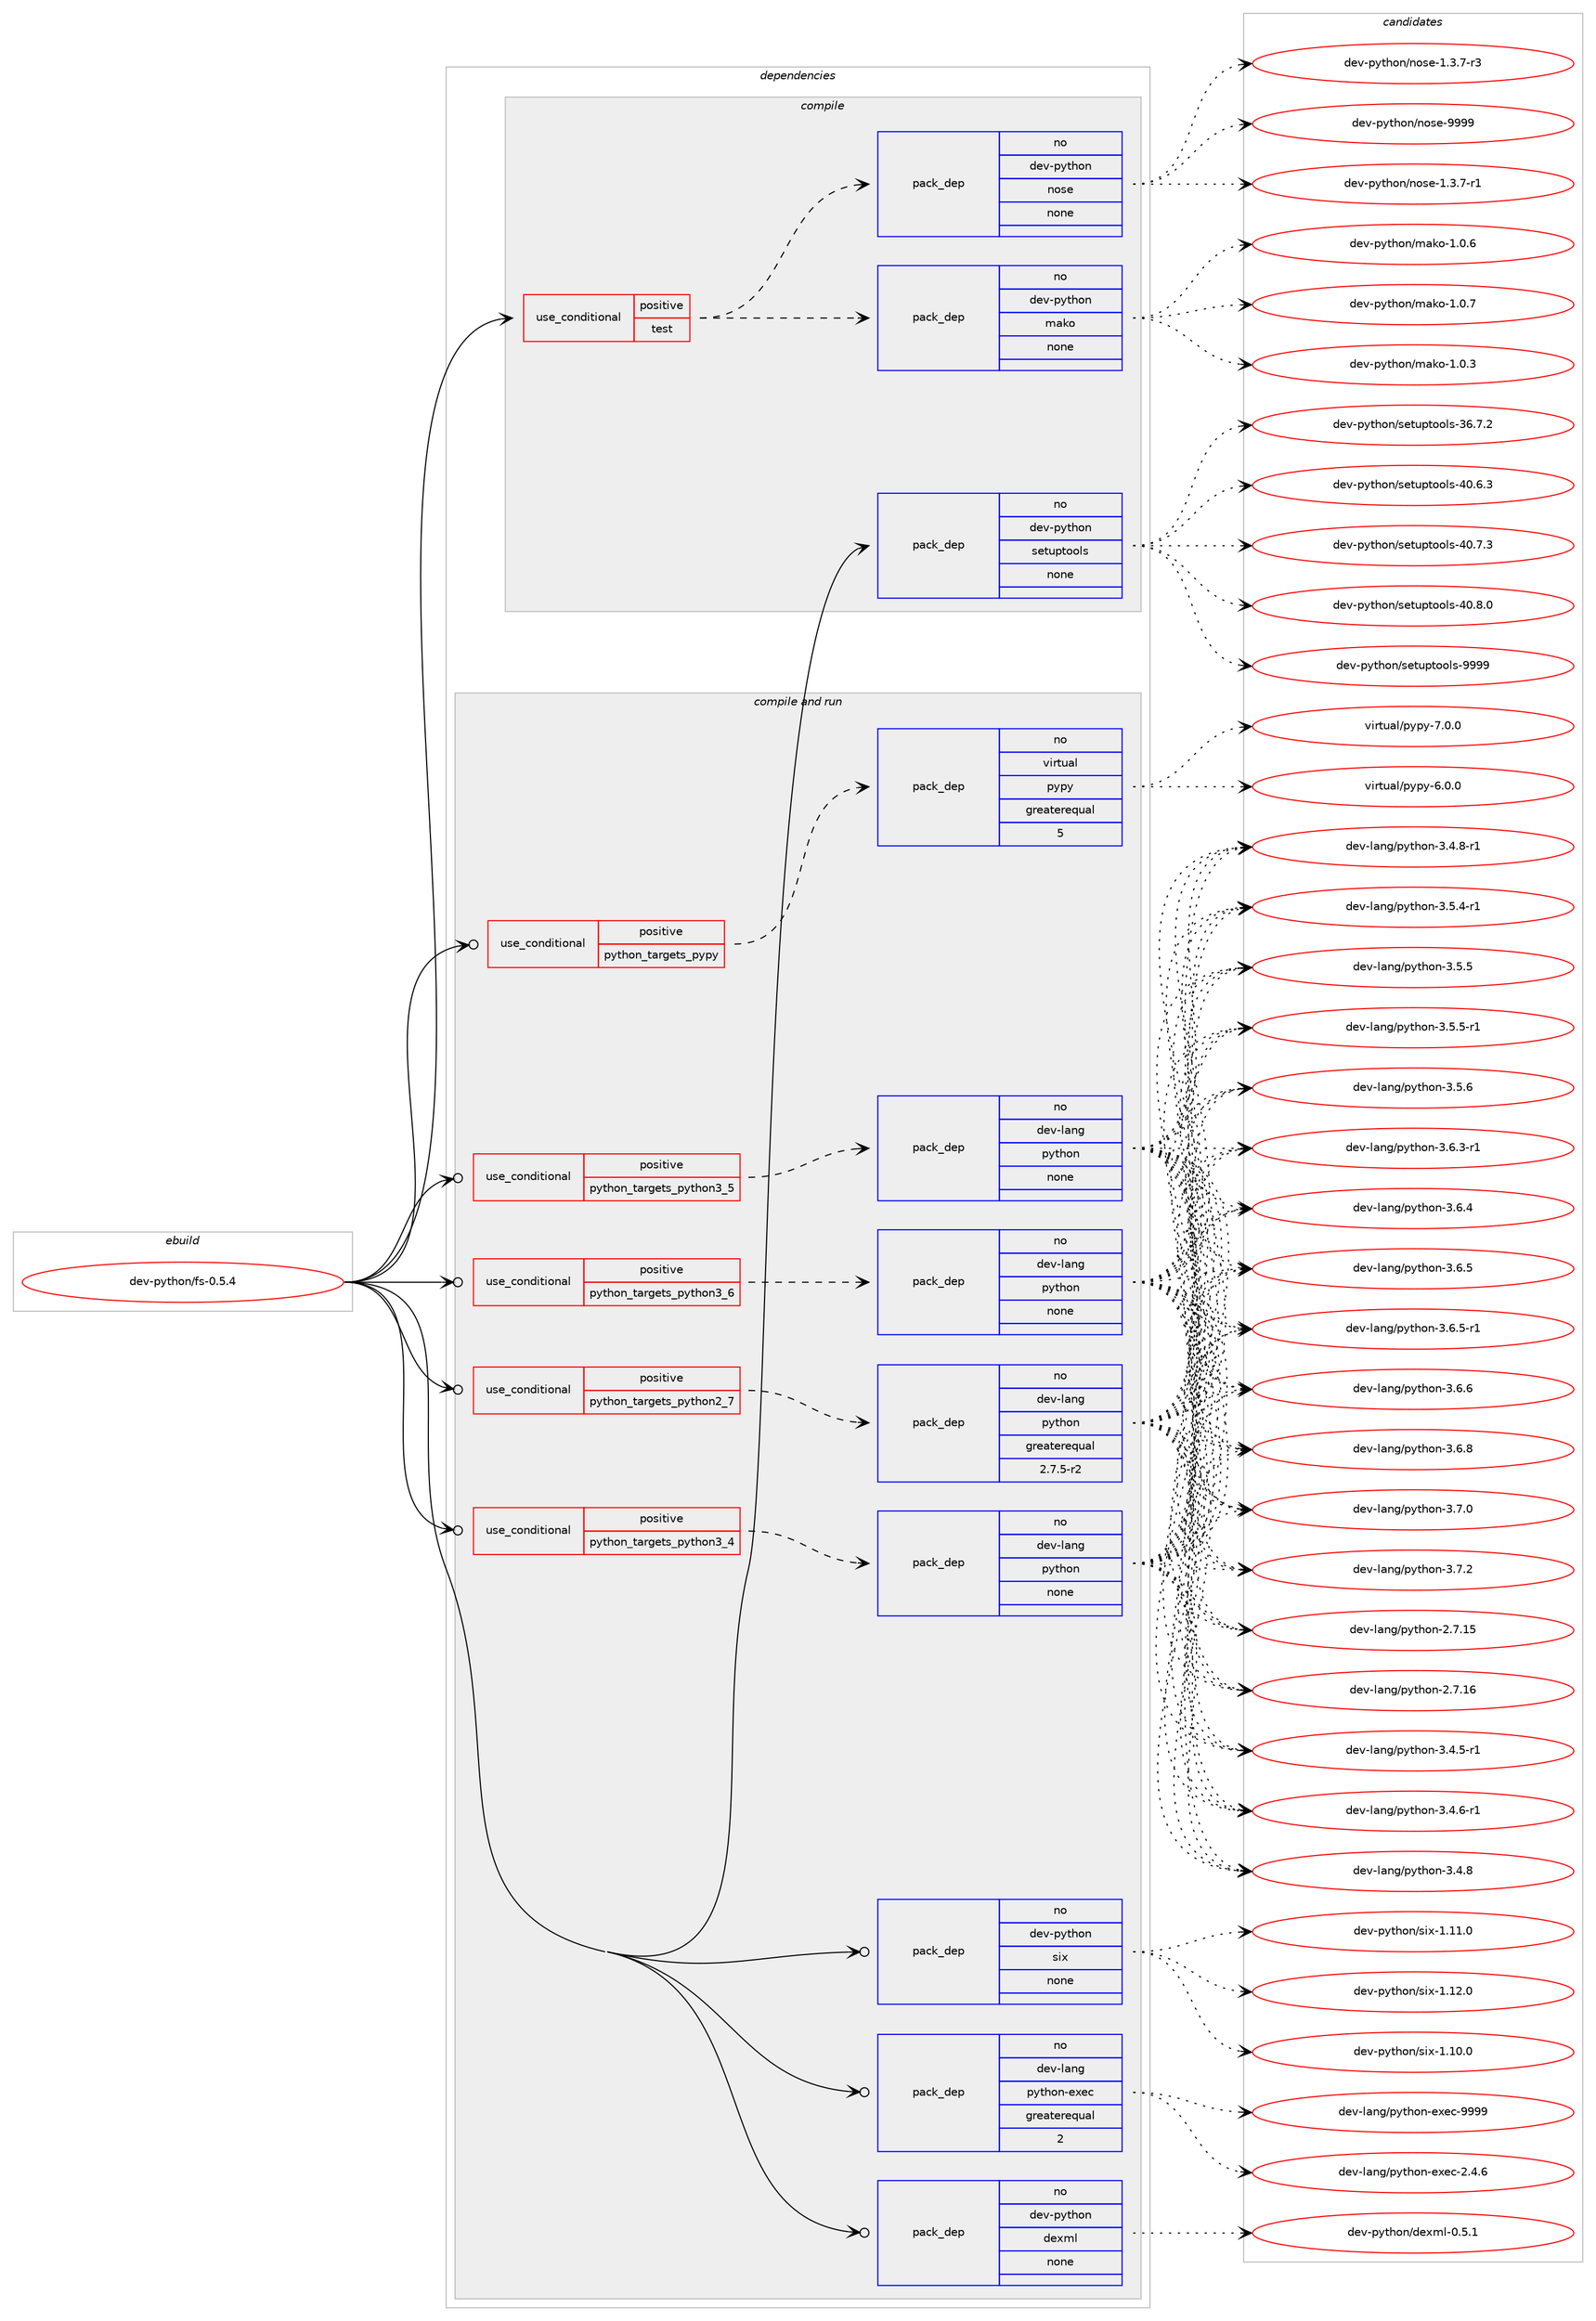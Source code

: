 digraph prolog {

# *************
# Graph options
# *************

newrank=true;
concentrate=true;
compound=true;
graph [rankdir=LR,fontname=Helvetica,fontsize=10,ranksep=1.5];#, ranksep=2.5, nodesep=0.2];
edge  [arrowhead=vee];
node  [fontname=Helvetica,fontsize=10];

# **********
# The ebuild
# **********

subgraph cluster_leftcol {
color=gray;
rank=same;
label=<<i>ebuild</i>>;
id [label="dev-python/fs-0.5.4", color=red, width=4, href="../dev-python/fs-0.5.4.svg"];
}

# ****************
# The dependencies
# ****************

subgraph cluster_midcol {
color=gray;
label=<<i>dependencies</i>>;
subgraph cluster_compile {
fillcolor="#eeeeee";
style=filled;
label=<<i>compile</i>>;
subgraph cond374713 {
dependency1410448 [label=<<TABLE BORDER="0" CELLBORDER="1" CELLSPACING="0" CELLPADDING="4"><TR><TD ROWSPAN="3" CELLPADDING="10">use_conditional</TD></TR><TR><TD>positive</TD></TR><TR><TD>test</TD></TR></TABLE>>, shape=none, color=red];
subgraph pack1012476 {
dependency1410449 [label=<<TABLE BORDER="0" CELLBORDER="1" CELLSPACING="0" CELLPADDING="4" WIDTH="220"><TR><TD ROWSPAN="6" CELLPADDING="30">pack_dep</TD></TR><TR><TD WIDTH="110">no</TD></TR><TR><TD>dev-python</TD></TR><TR><TD>mako</TD></TR><TR><TD>none</TD></TR><TR><TD></TD></TR></TABLE>>, shape=none, color=blue];
}
dependency1410448:e -> dependency1410449:w [weight=20,style="dashed",arrowhead="vee"];
subgraph pack1012477 {
dependency1410450 [label=<<TABLE BORDER="0" CELLBORDER="1" CELLSPACING="0" CELLPADDING="4" WIDTH="220"><TR><TD ROWSPAN="6" CELLPADDING="30">pack_dep</TD></TR><TR><TD WIDTH="110">no</TD></TR><TR><TD>dev-python</TD></TR><TR><TD>nose</TD></TR><TR><TD>none</TD></TR><TR><TD></TD></TR></TABLE>>, shape=none, color=blue];
}
dependency1410448:e -> dependency1410450:w [weight=20,style="dashed",arrowhead="vee"];
}
id:e -> dependency1410448:w [weight=20,style="solid",arrowhead="vee"];
subgraph pack1012478 {
dependency1410451 [label=<<TABLE BORDER="0" CELLBORDER="1" CELLSPACING="0" CELLPADDING="4" WIDTH="220"><TR><TD ROWSPAN="6" CELLPADDING="30">pack_dep</TD></TR><TR><TD WIDTH="110">no</TD></TR><TR><TD>dev-python</TD></TR><TR><TD>setuptools</TD></TR><TR><TD>none</TD></TR><TR><TD></TD></TR></TABLE>>, shape=none, color=blue];
}
id:e -> dependency1410451:w [weight=20,style="solid",arrowhead="vee"];
}
subgraph cluster_compileandrun {
fillcolor="#eeeeee";
style=filled;
label=<<i>compile and run</i>>;
subgraph cond374714 {
dependency1410452 [label=<<TABLE BORDER="0" CELLBORDER="1" CELLSPACING="0" CELLPADDING="4"><TR><TD ROWSPAN="3" CELLPADDING="10">use_conditional</TD></TR><TR><TD>positive</TD></TR><TR><TD>python_targets_pypy</TD></TR></TABLE>>, shape=none, color=red];
subgraph pack1012479 {
dependency1410453 [label=<<TABLE BORDER="0" CELLBORDER="1" CELLSPACING="0" CELLPADDING="4" WIDTH="220"><TR><TD ROWSPAN="6" CELLPADDING="30">pack_dep</TD></TR><TR><TD WIDTH="110">no</TD></TR><TR><TD>virtual</TD></TR><TR><TD>pypy</TD></TR><TR><TD>greaterequal</TD></TR><TR><TD>5</TD></TR></TABLE>>, shape=none, color=blue];
}
dependency1410452:e -> dependency1410453:w [weight=20,style="dashed",arrowhead="vee"];
}
id:e -> dependency1410452:w [weight=20,style="solid",arrowhead="odotvee"];
subgraph cond374715 {
dependency1410454 [label=<<TABLE BORDER="0" CELLBORDER="1" CELLSPACING="0" CELLPADDING="4"><TR><TD ROWSPAN="3" CELLPADDING="10">use_conditional</TD></TR><TR><TD>positive</TD></TR><TR><TD>python_targets_python2_7</TD></TR></TABLE>>, shape=none, color=red];
subgraph pack1012480 {
dependency1410455 [label=<<TABLE BORDER="0" CELLBORDER="1" CELLSPACING="0" CELLPADDING="4" WIDTH="220"><TR><TD ROWSPAN="6" CELLPADDING="30">pack_dep</TD></TR><TR><TD WIDTH="110">no</TD></TR><TR><TD>dev-lang</TD></TR><TR><TD>python</TD></TR><TR><TD>greaterequal</TD></TR><TR><TD>2.7.5-r2</TD></TR></TABLE>>, shape=none, color=blue];
}
dependency1410454:e -> dependency1410455:w [weight=20,style="dashed",arrowhead="vee"];
}
id:e -> dependency1410454:w [weight=20,style="solid",arrowhead="odotvee"];
subgraph cond374716 {
dependency1410456 [label=<<TABLE BORDER="0" CELLBORDER="1" CELLSPACING="0" CELLPADDING="4"><TR><TD ROWSPAN="3" CELLPADDING="10">use_conditional</TD></TR><TR><TD>positive</TD></TR><TR><TD>python_targets_python3_4</TD></TR></TABLE>>, shape=none, color=red];
subgraph pack1012481 {
dependency1410457 [label=<<TABLE BORDER="0" CELLBORDER="1" CELLSPACING="0" CELLPADDING="4" WIDTH="220"><TR><TD ROWSPAN="6" CELLPADDING="30">pack_dep</TD></TR><TR><TD WIDTH="110">no</TD></TR><TR><TD>dev-lang</TD></TR><TR><TD>python</TD></TR><TR><TD>none</TD></TR><TR><TD></TD></TR></TABLE>>, shape=none, color=blue];
}
dependency1410456:e -> dependency1410457:w [weight=20,style="dashed",arrowhead="vee"];
}
id:e -> dependency1410456:w [weight=20,style="solid",arrowhead="odotvee"];
subgraph cond374717 {
dependency1410458 [label=<<TABLE BORDER="0" CELLBORDER="1" CELLSPACING="0" CELLPADDING="4"><TR><TD ROWSPAN="3" CELLPADDING="10">use_conditional</TD></TR><TR><TD>positive</TD></TR><TR><TD>python_targets_python3_5</TD></TR></TABLE>>, shape=none, color=red];
subgraph pack1012482 {
dependency1410459 [label=<<TABLE BORDER="0" CELLBORDER="1" CELLSPACING="0" CELLPADDING="4" WIDTH="220"><TR><TD ROWSPAN="6" CELLPADDING="30">pack_dep</TD></TR><TR><TD WIDTH="110">no</TD></TR><TR><TD>dev-lang</TD></TR><TR><TD>python</TD></TR><TR><TD>none</TD></TR><TR><TD></TD></TR></TABLE>>, shape=none, color=blue];
}
dependency1410458:e -> dependency1410459:w [weight=20,style="dashed",arrowhead="vee"];
}
id:e -> dependency1410458:w [weight=20,style="solid",arrowhead="odotvee"];
subgraph cond374718 {
dependency1410460 [label=<<TABLE BORDER="0" CELLBORDER="1" CELLSPACING="0" CELLPADDING="4"><TR><TD ROWSPAN="3" CELLPADDING="10">use_conditional</TD></TR><TR><TD>positive</TD></TR><TR><TD>python_targets_python3_6</TD></TR></TABLE>>, shape=none, color=red];
subgraph pack1012483 {
dependency1410461 [label=<<TABLE BORDER="0" CELLBORDER="1" CELLSPACING="0" CELLPADDING="4" WIDTH="220"><TR><TD ROWSPAN="6" CELLPADDING="30">pack_dep</TD></TR><TR><TD WIDTH="110">no</TD></TR><TR><TD>dev-lang</TD></TR><TR><TD>python</TD></TR><TR><TD>none</TD></TR><TR><TD></TD></TR></TABLE>>, shape=none, color=blue];
}
dependency1410460:e -> dependency1410461:w [weight=20,style="dashed",arrowhead="vee"];
}
id:e -> dependency1410460:w [weight=20,style="solid",arrowhead="odotvee"];
subgraph pack1012484 {
dependency1410462 [label=<<TABLE BORDER="0" CELLBORDER="1" CELLSPACING="0" CELLPADDING="4" WIDTH="220"><TR><TD ROWSPAN="6" CELLPADDING="30">pack_dep</TD></TR><TR><TD WIDTH="110">no</TD></TR><TR><TD>dev-lang</TD></TR><TR><TD>python-exec</TD></TR><TR><TD>greaterequal</TD></TR><TR><TD>2</TD></TR></TABLE>>, shape=none, color=blue];
}
id:e -> dependency1410462:w [weight=20,style="solid",arrowhead="odotvee"];
subgraph pack1012485 {
dependency1410463 [label=<<TABLE BORDER="0" CELLBORDER="1" CELLSPACING="0" CELLPADDING="4" WIDTH="220"><TR><TD ROWSPAN="6" CELLPADDING="30">pack_dep</TD></TR><TR><TD WIDTH="110">no</TD></TR><TR><TD>dev-python</TD></TR><TR><TD>dexml</TD></TR><TR><TD>none</TD></TR><TR><TD></TD></TR></TABLE>>, shape=none, color=blue];
}
id:e -> dependency1410463:w [weight=20,style="solid",arrowhead="odotvee"];
subgraph pack1012486 {
dependency1410464 [label=<<TABLE BORDER="0" CELLBORDER="1" CELLSPACING="0" CELLPADDING="4" WIDTH="220"><TR><TD ROWSPAN="6" CELLPADDING="30">pack_dep</TD></TR><TR><TD WIDTH="110">no</TD></TR><TR><TD>dev-python</TD></TR><TR><TD>six</TD></TR><TR><TD>none</TD></TR><TR><TD></TD></TR></TABLE>>, shape=none, color=blue];
}
id:e -> dependency1410464:w [weight=20,style="solid",arrowhead="odotvee"];
}
subgraph cluster_run {
fillcolor="#eeeeee";
style=filled;
label=<<i>run</i>>;
}
}

# **************
# The candidates
# **************

subgraph cluster_choices {
rank=same;
color=gray;
label=<<i>candidates</i>>;

subgraph choice1012476 {
color=black;
nodesep=1;
choice100101118451121211161041111104710997107111454946484651 [label="dev-python/mako-1.0.3", color=red, width=4,href="../dev-python/mako-1.0.3.svg"];
choice100101118451121211161041111104710997107111454946484654 [label="dev-python/mako-1.0.6", color=red, width=4,href="../dev-python/mako-1.0.6.svg"];
choice100101118451121211161041111104710997107111454946484655 [label="dev-python/mako-1.0.7", color=red, width=4,href="../dev-python/mako-1.0.7.svg"];
dependency1410449:e -> choice100101118451121211161041111104710997107111454946484651:w [style=dotted,weight="100"];
dependency1410449:e -> choice100101118451121211161041111104710997107111454946484654:w [style=dotted,weight="100"];
dependency1410449:e -> choice100101118451121211161041111104710997107111454946484655:w [style=dotted,weight="100"];
}
subgraph choice1012477 {
color=black;
nodesep=1;
choice10010111845112121116104111110471101111151014549465146554511449 [label="dev-python/nose-1.3.7-r1", color=red, width=4,href="../dev-python/nose-1.3.7-r1.svg"];
choice10010111845112121116104111110471101111151014549465146554511451 [label="dev-python/nose-1.3.7-r3", color=red, width=4,href="../dev-python/nose-1.3.7-r3.svg"];
choice10010111845112121116104111110471101111151014557575757 [label="dev-python/nose-9999", color=red, width=4,href="../dev-python/nose-9999.svg"];
dependency1410450:e -> choice10010111845112121116104111110471101111151014549465146554511449:w [style=dotted,weight="100"];
dependency1410450:e -> choice10010111845112121116104111110471101111151014549465146554511451:w [style=dotted,weight="100"];
dependency1410450:e -> choice10010111845112121116104111110471101111151014557575757:w [style=dotted,weight="100"];
}
subgraph choice1012478 {
color=black;
nodesep=1;
choice100101118451121211161041111104711510111611711211611111110811545515446554650 [label="dev-python/setuptools-36.7.2", color=red, width=4,href="../dev-python/setuptools-36.7.2.svg"];
choice100101118451121211161041111104711510111611711211611111110811545524846544651 [label="dev-python/setuptools-40.6.3", color=red, width=4,href="../dev-python/setuptools-40.6.3.svg"];
choice100101118451121211161041111104711510111611711211611111110811545524846554651 [label="dev-python/setuptools-40.7.3", color=red, width=4,href="../dev-python/setuptools-40.7.3.svg"];
choice100101118451121211161041111104711510111611711211611111110811545524846564648 [label="dev-python/setuptools-40.8.0", color=red, width=4,href="../dev-python/setuptools-40.8.0.svg"];
choice10010111845112121116104111110471151011161171121161111111081154557575757 [label="dev-python/setuptools-9999", color=red, width=4,href="../dev-python/setuptools-9999.svg"];
dependency1410451:e -> choice100101118451121211161041111104711510111611711211611111110811545515446554650:w [style=dotted,weight="100"];
dependency1410451:e -> choice100101118451121211161041111104711510111611711211611111110811545524846544651:w [style=dotted,weight="100"];
dependency1410451:e -> choice100101118451121211161041111104711510111611711211611111110811545524846554651:w [style=dotted,weight="100"];
dependency1410451:e -> choice100101118451121211161041111104711510111611711211611111110811545524846564648:w [style=dotted,weight="100"];
dependency1410451:e -> choice10010111845112121116104111110471151011161171121161111111081154557575757:w [style=dotted,weight="100"];
}
subgraph choice1012479 {
color=black;
nodesep=1;
choice1181051141161179710847112121112121455446484648 [label="virtual/pypy-6.0.0", color=red, width=4,href="../virtual/pypy-6.0.0.svg"];
choice1181051141161179710847112121112121455546484648 [label="virtual/pypy-7.0.0", color=red, width=4,href="../virtual/pypy-7.0.0.svg"];
dependency1410453:e -> choice1181051141161179710847112121112121455446484648:w [style=dotted,weight="100"];
dependency1410453:e -> choice1181051141161179710847112121112121455546484648:w [style=dotted,weight="100"];
}
subgraph choice1012480 {
color=black;
nodesep=1;
choice10010111845108971101034711212111610411111045504655464953 [label="dev-lang/python-2.7.15", color=red, width=4,href="../dev-lang/python-2.7.15.svg"];
choice10010111845108971101034711212111610411111045504655464954 [label="dev-lang/python-2.7.16", color=red, width=4,href="../dev-lang/python-2.7.16.svg"];
choice1001011184510897110103471121211161041111104551465246534511449 [label="dev-lang/python-3.4.5-r1", color=red, width=4,href="../dev-lang/python-3.4.5-r1.svg"];
choice1001011184510897110103471121211161041111104551465246544511449 [label="dev-lang/python-3.4.6-r1", color=red, width=4,href="../dev-lang/python-3.4.6-r1.svg"];
choice100101118451089711010347112121116104111110455146524656 [label="dev-lang/python-3.4.8", color=red, width=4,href="../dev-lang/python-3.4.8.svg"];
choice1001011184510897110103471121211161041111104551465246564511449 [label="dev-lang/python-3.4.8-r1", color=red, width=4,href="../dev-lang/python-3.4.8-r1.svg"];
choice1001011184510897110103471121211161041111104551465346524511449 [label="dev-lang/python-3.5.4-r1", color=red, width=4,href="../dev-lang/python-3.5.4-r1.svg"];
choice100101118451089711010347112121116104111110455146534653 [label="dev-lang/python-3.5.5", color=red, width=4,href="../dev-lang/python-3.5.5.svg"];
choice1001011184510897110103471121211161041111104551465346534511449 [label="dev-lang/python-3.5.5-r1", color=red, width=4,href="../dev-lang/python-3.5.5-r1.svg"];
choice100101118451089711010347112121116104111110455146534654 [label="dev-lang/python-3.5.6", color=red, width=4,href="../dev-lang/python-3.5.6.svg"];
choice1001011184510897110103471121211161041111104551465446514511449 [label="dev-lang/python-3.6.3-r1", color=red, width=4,href="../dev-lang/python-3.6.3-r1.svg"];
choice100101118451089711010347112121116104111110455146544652 [label="dev-lang/python-3.6.4", color=red, width=4,href="../dev-lang/python-3.6.4.svg"];
choice100101118451089711010347112121116104111110455146544653 [label="dev-lang/python-3.6.5", color=red, width=4,href="../dev-lang/python-3.6.5.svg"];
choice1001011184510897110103471121211161041111104551465446534511449 [label="dev-lang/python-3.6.5-r1", color=red, width=4,href="../dev-lang/python-3.6.5-r1.svg"];
choice100101118451089711010347112121116104111110455146544654 [label="dev-lang/python-3.6.6", color=red, width=4,href="../dev-lang/python-3.6.6.svg"];
choice100101118451089711010347112121116104111110455146544656 [label="dev-lang/python-3.6.8", color=red, width=4,href="../dev-lang/python-3.6.8.svg"];
choice100101118451089711010347112121116104111110455146554648 [label="dev-lang/python-3.7.0", color=red, width=4,href="../dev-lang/python-3.7.0.svg"];
choice100101118451089711010347112121116104111110455146554650 [label="dev-lang/python-3.7.2", color=red, width=4,href="../dev-lang/python-3.7.2.svg"];
dependency1410455:e -> choice10010111845108971101034711212111610411111045504655464953:w [style=dotted,weight="100"];
dependency1410455:e -> choice10010111845108971101034711212111610411111045504655464954:w [style=dotted,weight="100"];
dependency1410455:e -> choice1001011184510897110103471121211161041111104551465246534511449:w [style=dotted,weight="100"];
dependency1410455:e -> choice1001011184510897110103471121211161041111104551465246544511449:w [style=dotted,weight="100"];
dependency1410455:e -> choice100101118451089711010347112121116104111110455146524656:w [style=dotted,weight="100"];
dependency1410455:e -> choice1001011184510897110103471121211161041111104551465246564511449:w [style=dotted,weight="100"];
dependency1410455:e -> choice1001011184510897110103471121211161041111104551465346524511449:w [style=dotted,weight="100"];
dependency1410455:e -> choice100101118451089711010347112121116104111110455146534653:w [style=dotted,weight="100"];
dependency1410455:e -> choice1001011184510897110103471121211161041111104551465346534511449:w [style=dotted,weight="100"];
dependency1410455:e -> choice100101118451089711010347112121116104111110455146534654:w [style=dotted,weight="100"];
dependency1410455:e -> choice1001011184510897110103471121211161041111104551465446514511449:w [style=dotted,weight="100"];
dependency1410455:e -> choice100101118451089711010347112121116104111110455146544652:w [style=dotted,weight="100"];
dependency1410455:e -> choice100101118451089711010347112121116104111110455146544653:w [style=dotted,weight="100"];
dependency1410455:e -> choice1001011184510897110103471121211161041111104551465446534511449:w [style=dotted,weight="100"];
dependency1410455:e -> choice100101118451089711010347112121116104111110455146544654:w [style=dotted,weight="100"];
dependency1410455:e -> choice100101118451089711010347112121116104111110455146544656:w [style=dotted,weight="100"];
dependency1410455:e -> choice100101118451089711010347112121116104111110455146554648:w [style=dotted,weight="100"];
dependency1410455:e -> choice100101118451089711010347112121116104111110455146554650:w [style=dotted,weight="100"];
}
subgraph choice1012481 {
color=black;
nodesep=1;
choice10010111845108971101034711212111610411111045504655464953 [label="dev-lang/python-2.7.15", color=red, width=4,href="../dev-lang/python-2.7.15.svg"];
choice10010111845108971101034711212111610411111045504655464954 [label="dev-lang/python-2.7.16", color=red, width=4,href="../dev-lang/python-2.7.16.svg"];
choice1001011184510897110103471121211161041111104551465246534511449 [label="dev-lang/python-3.4.5-r1", color=red, width=4,href="../dev-lang/python-3.4.5-r1.svg"];
choice1001011184510897110103471121211161041111104551465246544511449 [label="dev-lang/python-3.4.6-r1", color=red, width=4,href="../dev-lang/python-3.4.6-r1.svg"];
choice100101118451089711010347112121116104111110455146524656 [label="dev-lang/python-3.4.8", color=red, width=4,href="../dev-lang/python-3.4.8.svg"];
choice1001011184510897110103471121211161041111104551465246564511449 [label="dev-lang/python-3.4.8-r1", color=red, width=4,href="../dev-lang/python-3.4.8-r1.svg"];
choice1001011184510897110103471121211161041111104551465346524511449 [label="dev-lang/python-3.5.4-r1", color=red, width=4,href="../dev-lang/python-3.5.4-r1.svg"];
choice100101118451089711010347112121116104111110455146534653 [label="dev-lang/python-3.5.5", color=red, width=4,href="../dev-lang/python-3.5.5.svg"];
choice1001011184510897110103471121211161041111104551465346534511449 [label="dev-lang/python-3.5.5-r1", color=red, width=4,href="../dev-lang/python-3.5.5-r1.svg"];
choice100101118451089711010347112121116104111110455146534654 [label="dev-lang/python-3.5.6", color=red, width=4,href="../dev-lang/python-3.5.6.svg"];
choice1001011184510897110103471121211161041111104551465446514511449 [label="dev-lang/python-3.6.3-r1", color=red, width=4,href="../dev-lang/python-3.6.3-r1.svg"];
choice100101118451089711010347112121116104111110455146544652 [label="dev-lang/python-3.6.4", color=red, width=4,href="../dev-lang/python-3.6.4.svg"];
choice100101118451089711010347112121116104111110455146544653 [label="dev-lang/python-3.6.5", color=red, width=4,href="../dev-lang/python-3.6.5.svg"];
choice1001011184510897110103471121211161041111104551465446534511449 [label="dev-lang/python-3.6.5-r1", color=red, width=4,href="../dev-lang/python-3.6.5-r1.svg"];
choice100101118451089711010347112121116104111110455146544654 [label="dev-lang/python-3.6.6", color=red, width=4,href="../dev-lang/python-3.6.6.svg"];
choice100101118451089711010347112121116104111110455146544656 [label="dev-lang/python-3.6.8", color=red, width=4,href="../dev-lang/python-3.6.8.svg"];
choice100101118451089711010347112121116104111110455146554648 [label="dev-lang/python-3.7.0", color=red, width=4,href="../dev-lang/python-3.7.0.svg"];
choice100101118451089711010347112121116104111110455146554650 [label="dev-lang/python-3.7.2", color=red, width=4,href="../dev-lang/python-3.7.2.svg"];
dependency1410457:e -> choice10010111845108971101034711212111610411111045504655464953:w [style=dotted,weight="100"];
dependency1410457:e -> choice10010111845108971101034711212111610411111045504655464954:w [style=dotted,weight="100"];
dependency1410457:e -> choice1001011184510897110103471121211161041111104551465246534511449:w [style=dotted,weight="100"];
dependency1410457:e -> choice1001011184510897110103471121211161041111104551465246544511449:w [style=dotted,weight="100"];
dependency1410457:e -> choice100101118451089711010347112121116104111110455146524656:w [style=dotted,weight="100"];
dependency1410457:e -> choice1001011184510897110103471121211161041111104551465246564511449:w [style=dotted,weight="100"];
dependency1410457:e -> choice1001011184510897110103471121211161041111104551465346524511449:w [style=dotted,weight="100"];
dependency1410457:e -> choice100101118451089711010347112121116104111110455146534653:w [style=dotted,weight="100"];
dependency1410457:e -> choice1001011184510897110103471121211161041111104551465346534511449:w [style=dotted,weight="100"];
dependency1410457:e -> choice100101118451089711010347112121116104111110455146534654:w [style=dotted,weight="100"];
dependency1410457:e -> choice1001011184510897110103471121211161041111104551465446514511449:w [style=dotted,weight="100"];
dependency1410457:e -> choice100101118451089711010347112121116104111110455146544652:w [style=dotted,weight="100"];
dependency1410457:e -> choice100101118451089711010347112121116104111110455146544653:w [style=dotted,weight="100"];
dependency1410457:e -> choice1001011184510897110103471121211161041111104551465446534511449:w [style=dotted,weight="100"];
dependency1410457:e -> choice100101118451089711010347112121116104111110455146544654:w [style=dotted,weight="100"];
dependency1410457:e -> choice100101118451089711010347112121116104111110455146544656:w [style=dotted,weight="100"];
dependency1410457:e -> choice100101118451089711010347112121116104111110455146554648:w [style=dotted,weight="100"];
dependency1410457:e -> choice100101118451089711010347112121116104111110455146554650:w [style=dotted,weight="100"];
}
subgraph choice1012482 {
color=black;
nodesep=1;
choice10010111845108971101034711212111610411111045504655464953 [label="dev-lang/python-2.7.15", color=red, width=4,href="../dev-lang/python-2.7.15.svg"];
choice10010111845108971101034711212111610411111045504655464954 [label="dev-lang/python-2.7.16", color=red, width=4,href="../dev-lang/python-2.7.16.svg"];
choice1001011184510897110103471121211161041111104551465246534511449 [label="dev-lang/python-3.4.5-r1", color=red, width=4,href="../dev-lang/python-3.4.5-r1.svg"];
choice1001011184510897110103471121211161041111104551465246544511449 [label="dev-lang/python-3.4.6-r1", color=red, width=4,href="../dev-lang/python-3.4.6-r1.svg"];
choice100101118451089711010347112121116104111110455146524656 [label="dev-lang/python-3.4.8", color=red, width=4,href="../dev-lang/python-3.4.8.svg"];
choice1001011184510897110103471121211161041111104551465246564511449 [label="dev-lang/python-3.4.8-r1", color=red, width=4,href="../dev-lang/python-3.4.8-r1.svg"];
choice1001011184510897110103471121211161041111104551465346524511449 [label="dev-lang/python-3.5.4-r1", color=red, width=4,href="../dev-lang/python-3.5.4-r1.svg"];
choice100101118451089711010347112121116104111110455146534653 [label="dev-lang/python-3.5.5", color=red, width=4,href="../dev-lang/python-3.5.5.svg"];
choice1001011184510897110103471121211161041111104551465346534511449 [label="dev-lang/python-3.5.5-r1", color=red, width=4,href="../dev-lang/python-3.5.5-r1.svg"];
choice100101118451089711010347112121116104111110455146534654 [label="dev-lang/python-3.5.6", color=red, width=4,href="../dev-lang/python-3.5.6.svg"];
choice1001011184510897110103471121211161041111104551465446514511449 [label="dev-lang/python-3.6.3-r1", color=red, width=4,href="../dev-lang/python-3.6.3-r1.svg"];
choice100101118451089711010347112121116104111110455146544652 [label="dev-lang/python-3.6.4", color=red, width=4,href="../dev-lang/python-3.6.4.svg"];
choice100101118451089711010347112121116104111110455146544653 [label="dev-lang/python-3.6.5", color=red, width=4,href="../dev-lang/python-3.6.5.svg"];
choice1001011184510897110103471121211161041111104551465446534511449 [label="dev-lang/python-3.6.5-r1", color=red, width=4,href="../dev-lang/python-3.6.5-r1.svg"];
choice100101118451089711010347112121116104111110455146544654 [label="dev-lang/python-3.6.6", color=red, width=4,href="../dev-lang/python-3.6.6.svg"];
choice100101118451089711010347112121116104111110455146544656 [label="dev-lang/python-3.6.8", color=red, width=4,href="../dev-lang/python-3.6.8.svg"];
choice100101118451089711010347112121116104111110455146554648 [label="dev-lang/python-3.7.0", color=red, width=4,href="../dev-lang/python-3.7.0.svg"];
choice100101118451089711010347112121116104111110455146554650 [label="dev-lang/python-3.7.2", color=red, width=4,href="../dev-lang/python-3.7.2.svg"];
dependency1410459:e -> choice10010111845108971101034711212111610411111045504655464953:w [style=dotted,weight="100"];
dependency1410459:e -> choice10010111845108971101034711212111610411111045504655464954:w [style=dotted,weight="100"];
dependency1410459:e -> choice1001011184510897110103471121211161041111104551465246534511449:w [style=dotted,weight="100"];
dependency1410459:e -> choice1001011184510897110103471121211161041111104551465246544511449:w [style=dotted,weight="100"];
dependency1410459:e -> choice100101118451089711010347112121116104111110455146524656:w [style=dotted,weight="100"];
dependency1410459:e -> choice1001011184510897110103471121211161041111104551465246564511449:w [style=dotted,weight="100"];
dependency1410459:e -> choice1001011184510897110103471121211161041111104551465346524511449:w [style=dotted,weight="100"];
dependency1410459:e -> choice100101118451089711010347112121116104111110455146534653:w [style=dotted,weight="100"];
dependency1410459:e -> choice1001011184510897110103471121211161041111104551465346534511449:w [style=dotted,weight="100"];
dependency1410459:e -> choice100101118451089711010347112121116104111110455146534654:w [style=dotted,weight="100"];
dependency1410459:e -> choice1001011184510897110103471121211161041111104551465446514511449:w [style=dotted,weight="100"];
dependency1410459:e -> choice100101118451089711010347112121116104111110455146544652:w [style=dotted,weight="100"];
dependency1410459:e -> choice100101118451089711010347112121116104111110455146544653:w [style=dotted,weight="100"];
dependency1410459:e -> choice1001011184510897110103471121211161041111104551465446534511449:w [style=dotted,weight="100"];
dependency1410459:e -> choice100101118451089711010347112121116104111110455146544654:w [style=dotted,weight="100"];
dependency1410459:e -> choice100101118451089711010347112121116104111110455146544656:w [style=dotted,weight="100"];
dependency1410459:e -> choice100101118451089711010347112121116104111110455146554648:w [style=dotted,weight="100"];
dependency1410459:e -> choice100101118451089711010347112121116104111110455146554650:w [style=dotted,weight="100"];
}
subgraph choice1012483 {
color=black;
nodesep=1;
choice10010111845108971101034711212111610411111045504655464953 [label="dev-lang/python-2.7.15", color=red, width=4,href="../dev-lang/python-2.7.15.svg"];
choice10010111845108971101034711212111610411111045504655464954 [label="dev-lang/python-2.7.16", color=red, width=4,href="../dev-lang/python-2.7.16.svg"];
choice1001011184510897110103471121211161041111104551465246534511449 [label="dev-lang/python-3.4.5-r1", color=red, width=4,href="../dev-lang/python-3.4.5-r1.svg"];
choice1001011184510897110103471121211161041111104551465246544511449 [label="dev-lang/python-3.4.6-r1", color=red, width=4,href="../dev-lang/python-3.4.6-r1.svg"];
choice100101118451089711010347112121116104111110455146524656 [label="dev-lang/python-3.4.8", color=red, width=4,href="../dev-lang/python-3.4.8.svg"];
choice1001011184510897110103471121211161041111104551465246564511449 [label="dev-lang/python-3.4.8-r1", color=red, width=4,href="../dev-lang/python-3.4.8-r1.svg"];
choice1001011184510897110103471121211161041111104551465346524511449 [label="dev-lang/python-3.5.4-r1", color=red, width=4,href="../dev-lang/python-3.5.4-r1.svg"];
choice100101118451089711010347112121116104111110455146534653 [label="dev-lang/python-3.5.5", color=red, width=4,href="../dev-lang/python-3.5.5.svg"];
choice1001011184510897110103471121211161041111104551465346534511449 [label="dev-lang/python-3.5.5-r1", color=red, width=4,href="../dev-lang/python-3.5.5-r1.svg"];
choice100101118451089711010347112121116104111110455146534654 [label="dev-lang/python-3.5.6", color=red, width=4,href="../dev-lang/python-3.5.6.svg"];
choice1001011184510897110103471121211161041111104551465446514511449 [label="dev-lang/python-3.6.3-r1", color=red, width=4,href="../dev-lang/python-3.6.3-r1.svg"];
choice100101118451089711010347112121116104111110455146544652 [label="dev-lang/python-3.6.4", color=red, width=4,href="../dev-lang/python-3.6.4.svg"];
choice100101118451089711010347112121116104111110455146544653 [label="dev-lang/python-3.6.5", color=red, width=4,href="../dev-lang/python-3.6.5.svg"];
choice1001011184510897110103471121211161041111104551465446534511449 [label="dev-lang/python-3.6.5-r1", color=red, width=4,href="../dev-lang/python-3.6.5-r1.svg"];
choice100101118451089711010347112121116104111110455146544654 [label="dev-lang/python-3.6.6", color=red, width=4,href="../dev-lang/python-3.6.6.svg"];
choice100101118451089711010347112121116104111110455146544656 [label="dev-lang/python-3.6.8", color=red, width=4,href="../dev-lang/python-3.6.8.svg"];
choice100101118451089711010347112121116104111110455146554648 [label="dev-lang/python-3.7.0", color=red, width=4,href="../dev-lang/python-3.7.0.svg"];
choice100101118451089711010347112121116104111110455146554650 [label="dev-lang/python-3.7.2", color=red, width=4,href="../dev-lang/python-3.7.2.svg"];
dependency1410461:e -> choice10010111845108971101034711212111610411111045504655464953:w [style=dotted,weight="100"];
dependency1410461:e -> choice10010111845108971101034711212111610411111045504655464954:w [style=dotted,weight="100"];
dependency1410461:e -> choice1001011184510897110103471121211161041111104551465246534511449:w [style=dotted,weight="100"];
dependency1410461:e -> choice1001011184510897110103471121211161041111104551465246544511449:w [style=dotted,weight="100"];
dependency1410461:e -> choice100101118451089711010347112121116104111110455146524656:w [style=dotted,weight="100"];
dependency1410461:e -> choice1001011184510897110103471121211161041111104551465246564511449:w [style=dotted,weight="100"];
dependency1410461:e -> choice1001011184510897110103471121211161041111104551465346524511449:w [style=dotted,weight="100"];
dependency1410461:e -> choice100101118451089711010347112121116104111110455146534653:w [style=dotted,weight="100"];
dependency1410461:e -> choice1001011184510897110103471121211161041111104551465346534511449:w [style=dotted,weight="100"];
dependency1410461:e -> choice100101118451089711010347112121116104111110455146534654:w [style=dotted,weight="100"];
dependency1410461:e -> choice1001011184510897110103471121211161041111104551465446514511449:w [style=dotted,weight="100"];
dependency1410461:e -> choice100101118451089711010347112121116104111110455146544652:w [style=dotted,weight="100"];
dependency1410461:e -> choice100101118451089711010347112121116104111110455146544653:w [style=dotted,weight="100"];
dependency1410461:e -> choice1001011184510897110103471121211161041111104551465446534511449:w [style=dotted,weight="100"];
dependency1410461:e -> choice100101118451089711010347112121116104111110455146544654:w [style=dotted,weight="100"];
dependency1410461:e -> choice100101118451089711010347112121116104111110455146544656:w [style=dotted,weight="100"];
dependency1410461:e -> choice100101118451089711010347112121116104111110455146554648:w [style=dotted,weight="100"];
dependency1410461:e -> choice100101118451089711010347112121116104111110455146554650:w [style=dotted,weight="100"];
}
subgraph choice1012484 {
color=black;
nodesep=1;
choice1001011184510897110103471121211161041111104510112010199455046524654 [label="dev-lang/python-exec-2.4.6", color=red, width=4,href="../dev-lang/python-exec-2.4.6.svg"];
choice10010111845108971101034711212111610411111045101120101994557575757 [label="dev-lang/python-exec-9999", color=red, width=4,href="../dev-lang/python-exec-9999.svg"];
dependency1410462:e -> choice1001011184510897110103471121211161041111104510112010199455046524654:w [style=dotted,weight="100"];
dependency1410462:e -> choice10010111845108971101034711212111610411111045101120101994557575757:w [style=dotted,weight="100"];
}
subgraph choice1012485 {
color=black;
nodesep=1;
choice1001011184511212111610411111047100101120109108454846534649 [label="dev-python/dexml-0.5.1", color=red, width=4,href="../dev-python/dexml-0.5.1.svg"];
dependency1410463:e -> choice1001011184511212111610411111047100101120109108454846534649:w [style=dotted,weight="100"];
}
subgraph choice1012486 {
color=black;
nodesep=1;
choice100101118451121211161041111104711510512045494649484648 [label="dev-python/six-1.10.0", color=red, width=4,href="../dev-python/six-1.10.0.svg"];
choice100101118451121211161041111104711510512045494649494648 [label="dev-python/six-1.11.0", color=red, width=4,href="../dev-python/six-1.11.0.svg"];
choice100101118451121211161041111104711510512045494649504648 [label="dev-python/six-1.12.0", color=red, width=4,href="../dev-python/six-1.12.0.svg"];
dependency1410464:e -> choice100101118451121211161041111104711510512045494649484648:w [style=dotted,weight="100"];
dependency1410464:e -> choice100101118451121211161041111104711510512045494649494648:w [style=dotted,weight="100"];
dependency1410464:e -> choice100101118451121211161041111104711510512045494649504648:w [style=dotted,weight="100"];
}
}

}
